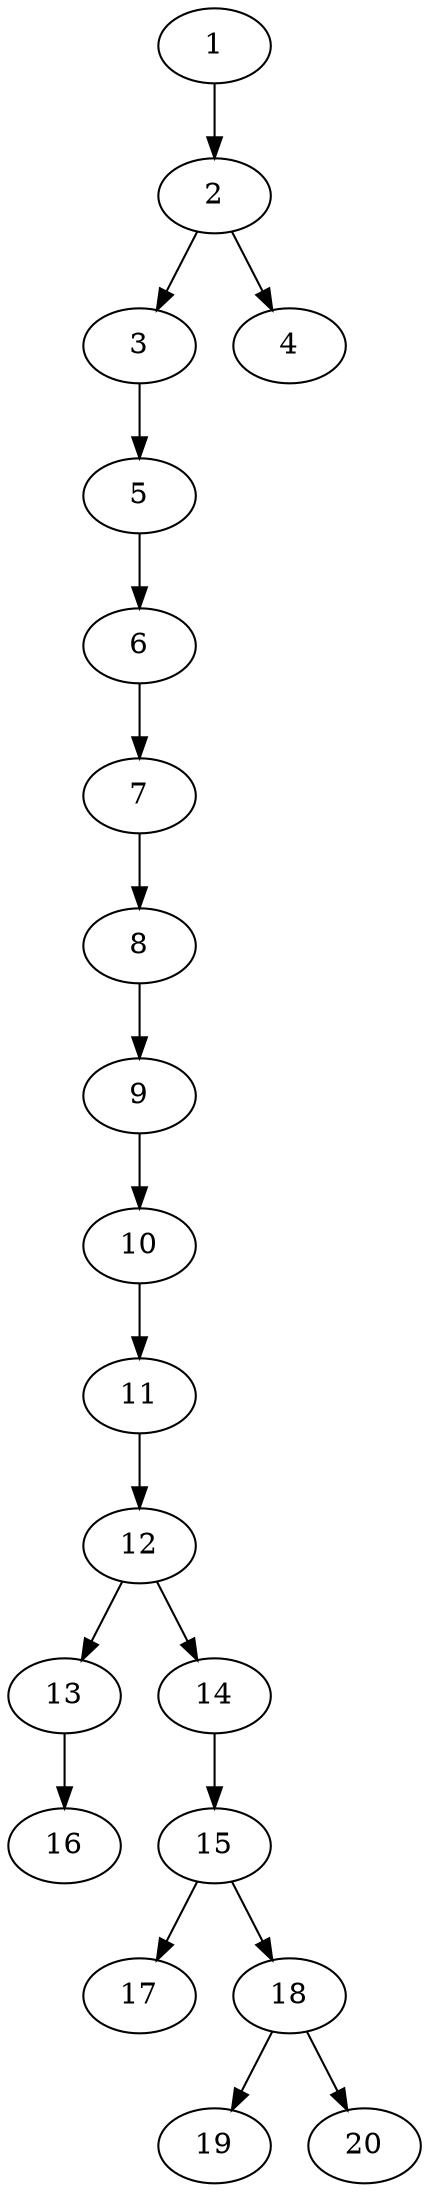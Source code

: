 // DAG automatically generated by daggen at Thu Oct  3 13:58:42 2019
// ./daggen --dot -n 20 --ccr 0.4 --fat 0.3 --regular 0.5 --density 0.5 --mindata 5242880 --maxdata 52428800 
digraph G {
  1 [size="108761600", alpha="0.11", expect_size="43504640"] 
  1 -> 2 [size ="43504640"]
  2 [size="19392000", alpha="0.14", expect_size="7756800"] 
  2 -> 3 [size ="7756800"]
  2 -> 4 [size ="7756800"]
  3 [size="122357760", alpha="0.12", expect_size="48943104"] 
  3 -> 5 [size ="48943104"]
  4 [size="109219840", alpha="0.05", expect_size="43687936"] 
  5 [size="119134720", alpha="0.19", expect_size="47653888"] 
  5 -> 6 [size ="47653888"]
  6 [size="16724480", alpha="0.03", expect_size="6689792"] 
  6 -> 7 [size ="6689792"]
  7 [size="14717440", alpha="0.12", expect_size="5886976"] 
  7 -> 8 [size ="5886976"]
  8 [size="41218560", alpha="0.15", expect_size="16487424"] 
  8 -> 9 [size ="16487424"]
  9 [size="44487680", alpha="0.16", expect_size="17795072"] 
  9 -> 10 [size ="17795072"]
  10 [size="27386880", alpha="0.07", expect_size="10954752"] 
  10 -> 11 [size ="10954752"]
  11 [size="19543040", alpha="0.06", expect_size="7817216"] 
  11 -> 12 [size ="7817216"]
  12 [size="82920960", alpha="0.03", expect_size="33168384"] 
  12 -> 13 [size ="33168384"]
  12 -> 14 [size ="33168384"]
  13 [size="49392640", alpha="0.06", expect_size="19757056"] 
  13 -> 16 [size ="19757056"]
  14 [size="119452160", alpha="0.17", expect_size="47780864"] 
  14 -> 15 [size ="47780864"]
  15 [size="28526080", alpha="0.13", expect_size="11410432"] 
  15 -> 17 [size ="11410432"]
  15 -> 18 [size ="11410432"]
  16 [size="21086720", alpha="0.13", expect_size="8434688"] 
  17 [size="41223680", alpha="0.02", expect_size="16489472"] 
  18 [size="114429440", alpha="0.14", expect_size="45771776"] 
  18 -> 19 [size ="45771776"]
  18 -> 20 [size ="45771776"]
  19 [size="82969600", alpha="0.14", expect_size="33187840"] 
  20 [size="58613760", alpha="0.07", expect_size="23445504"] 
}
